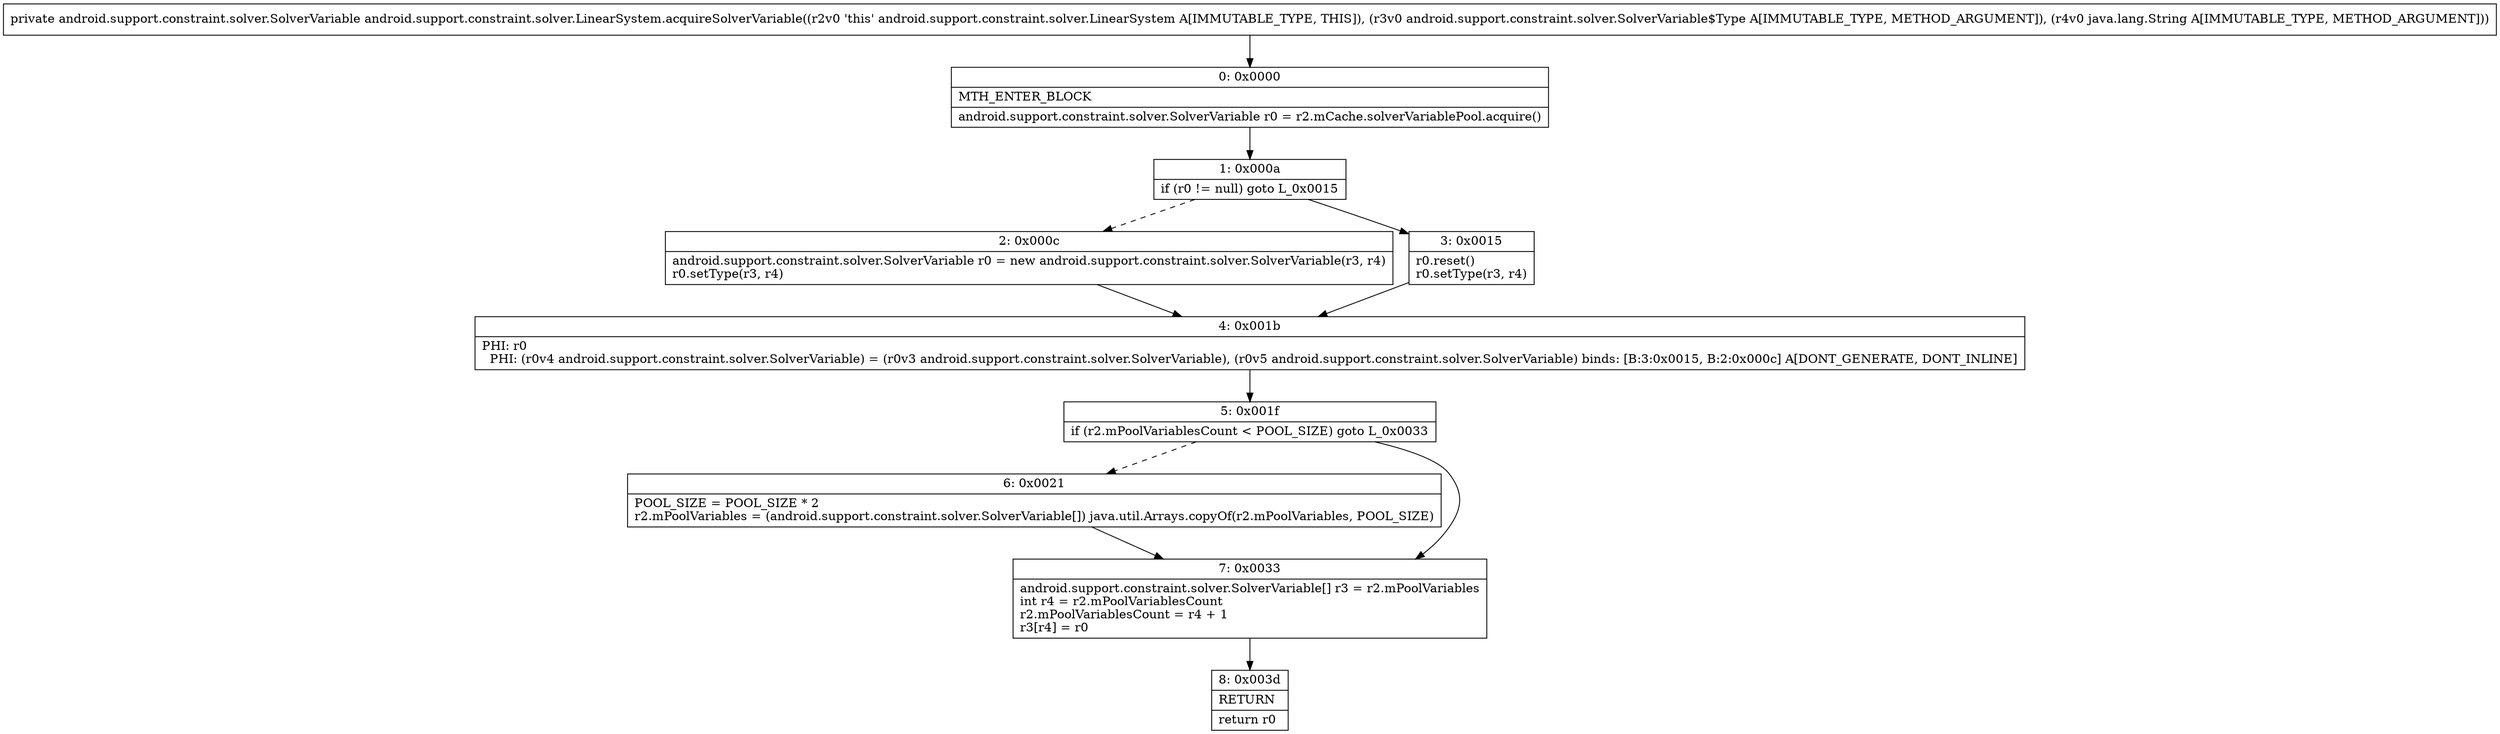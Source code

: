 digraph "CFG forandroid.support.constraint.solver.LinearSystem.acquireSolverVariable(Landroid\/support\/constraint\/solver\/SolverVariable$Type;Ljava\/lang\/String;)Landroid\/support\/constraint\/solver\/SolverVariable;" {
Node_0 [shape=record,label="{0\:\ 0x0000|MTH_ENTER_BLOCK\l|android.support.constraint.solver.SolverVariable r0 = r2.mCache.solverVariablePool.acquire()\l}"];
Node_1 [shape=record,label="{1\:\ 0x000a|if (r0 != null) goto L_0x0015\l}"];
Node_2 [shape=record,label="{2\:\ 0x000c|android.support.constraint.solver.SolverVariable r0 = new android.support.constraint.solver.SolverVariable(r3, r4)\lr0.setType(r3, r4)\l}"];
Node_3 [shape=record,label="{3\:\ 0x0015|r0.reset()\lr0.setType(r3, r4)\l}"];
Node_4 [shape=record,label="{4\:\ 0x001b|PHI: r0 \l  PHI: (r0v4 android.support.constraint.solver.SolverVariable) = (r0v3 android.support.constraint.solver.SolverVariable), (r0v5 android.support.constraint.solver.SolverVariable) binds: [B:3:0x0015, B:2:0x000c] A[DONT_GENERATE, DONT_INLINE]\l}"];
Node_5 [shape=record,label="{5\:\ 0x001f|if (r2.mPoolVariablesCount \< POOL_SIZE) goto L_0x0033\l}"];
Node_6 [shape=record,label="{6\:\ 0x0021|POOL_SIZE = POOL_SIZE * 2\lr2.mPoolVariables = (android.support.constraint.solver.SolverVariable[]) java.util.Arrays.copyOf(r2.mPoolVariables, POOL_SIZE)\l}"];
Node_7 [shape=record,label="{7\:\ 0x0033|android.support.constraint.solver.SolverVariable[] r3 = r2.mPoolVariables\lint r4 = r2.mPoolVariablesCount\lr2.mPoolVariablesCount = r4 + 1\lr3[r4] = r0\l}"];
Node_8 [shape=record,label="{8\:\ 0x003d|RETURN\l|return r0\l}"];
MethodNode[shape=record,label="{private android.support.constraint.solver.SolverVariable android.support.constraint.solver.LinearSystem.acquireSolverVariable((r2v0 'this' android.support.constraint.solver.LinearSystem A[IMMUTABLE_TYPE, THIS]), (r3v0 android.support.constraint.solver.SolverVariable$Type A[IMMUTABLE_TYPE, METHOD_ARGUMENT]), (r4v0 java.lang.String A[IMMUTABLE_TYPE, METHOD_ARGUMENT])) }"];
MethodNode -> Node_0;
Node_0 -> Node_1;
Node_1 -> Node_2[style=dashed];
Node_1 -> Node_3;
Node_2 -> Node_4;
Node_3 -> Node_4;
Node_4 -> Node_5;
Node_5 -> Node_6[style=dashed];
Node_5 -> Node_7;
Node_6 -> Node_7;
Node_7 -> Node_8;
}

